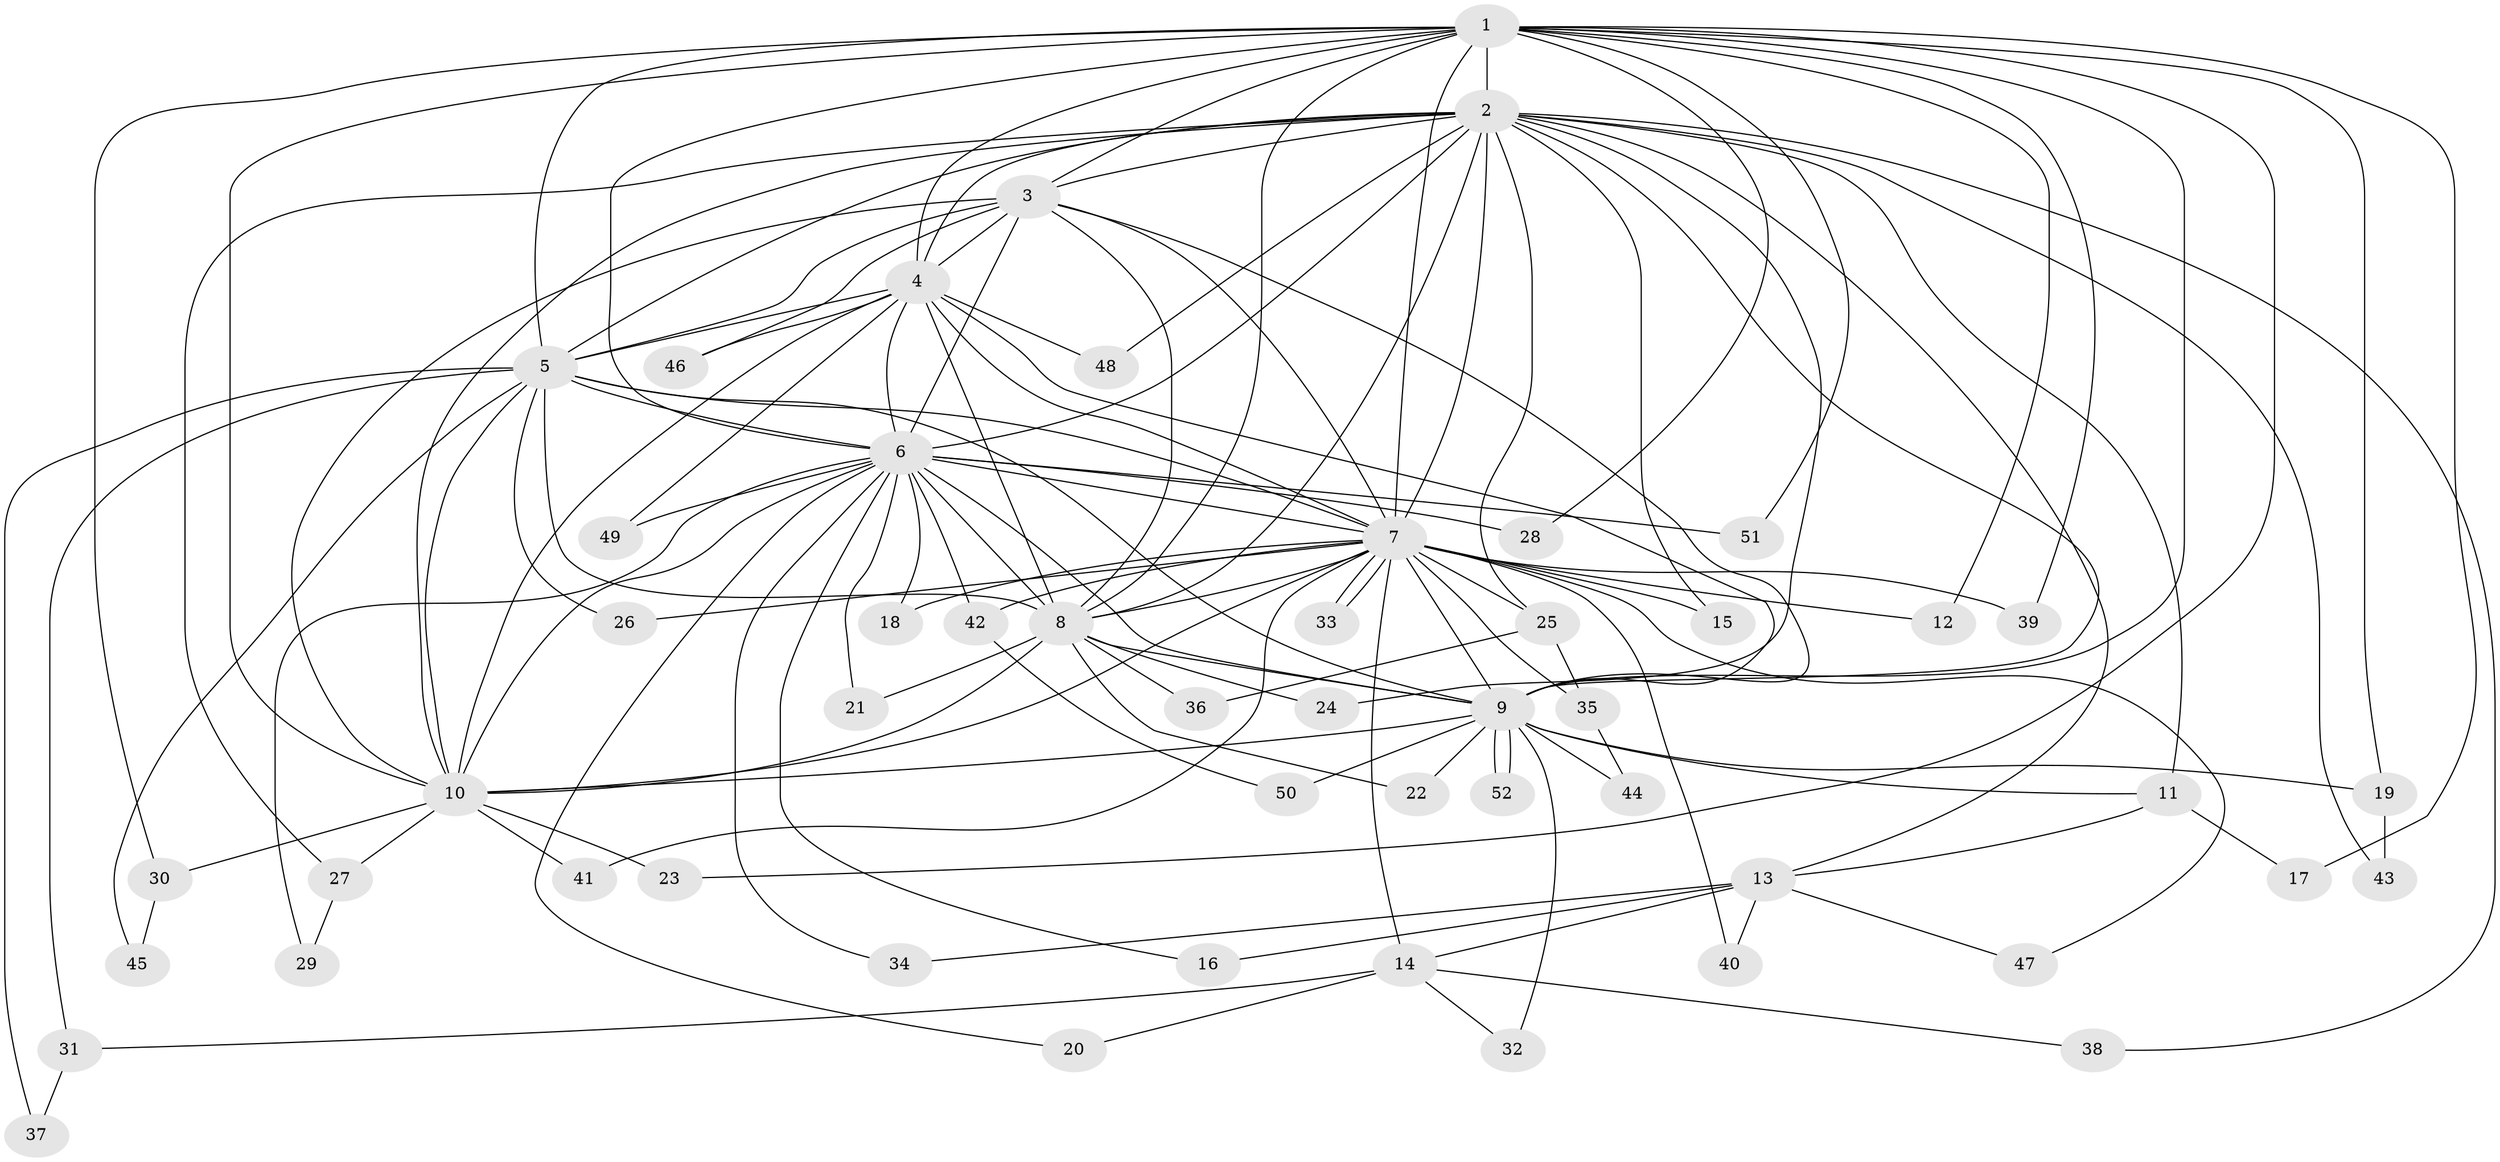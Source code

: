 // coarse degree distribution, {15: 0.025, 16: 0.025, 14: 0.025, 11: 0.025, 17: 0.025, 20: 0.025, 10: 0.025, 13: 0.025, 8: 0.025, 2: 0.625, 7: 0.025, 3: 0.125}
// Generated by graph-tools (version 1.1) at 2025/23/03/03/25 07:23:39]
// undirected, 52 vertices, 129 edges
graph export_dot {
graph [start="1"]
  node [color=gray90,style=filled];
  1;
  2;
  3;
  4;
  5;
  6;
  7;
  8;
  9;
  10;
  11;
  12;
  13;
  14;
  15;
  16;
  17;
  18;
  19;
  20;
  21;
  22;
  23;
  24;
  25;
  26;
  27;
  28;
  29;
  30;
  31;
  32;
  33;
  34;
  35;
  36;
  37;
  38;
  39;
  40;
  41;
  42;
  43;
  44;
  45;
  46;
  47;
  48;
  49;
  50;
  51;
  52;
  1 -- 2;
  1 -- 3;
  1 -- 4;
  1 -- 5;
  1 -- 6;
  1 -- 7;
  1 -- 8;
  1 -- 9;
  1 -- 10;
  1 -- 12;
  1 -- 17;
  1 -- 19;
  1 -- 23;
  1 -- 28;
  1 -- 30;
  1 -- 39;
  1 -- 51;
  2 -- 3;
  2 -- 4;
  2 -- 5;
  2 -- 6;
  2 -- 7;
  2 -- 8;
  2 -- 9;
  2 -- 10;
  2 -- 11;
  2 -- 13;
  2 -- 15;
  2 -- 24;
  2 -- 25;
  2 -- 27;
  2 -- 38;
  2 -- 43;
  2 -- 48;
  3 -- 4;
  3 -- 5;
  3 -- 6;
  3 -- 7;
  3 -- 8;
  3 -- 9;
  3 -- 10;
  3 -- 46;
  4 -- 5;
  4 -- 6;
  4 -- 7;
  4 -- 8;
  4 -- 9;
  4 -- 10;
  4 -- 46;
  4 -- 48;
  4 -- 49;
  5 -- 6;
  5 -- 7;
  5 -- 8;
  5 -- 9;
  5 -- 10;
  5 -- 26;
  5 -- 31;
  5 -- 37;
  5 -- 45;
  6 -- 7;
  6 -- 8;
  6 -- 9;
  6 -- 10;
  6 -- 16;
  6 -- 18;
  6 -- 20;
  6 -- 21;
  6 -- 28;
  6 -- 29;
  6 -- 34;
  6 -- 42;
  6 -- 49;
  6 -- 51;
  7 -- 8;
  7 -- 9;
  7 -- 10;
  7 -- 12;
  7 -- 14;
  7 -- 15;
  7 -- 18;
  7 -- 25;
  7 -- 26;
  7 -- 33;
  7 -- 33;
  7 -- 35;
  7 -- 39;
  7 -- 40;
  7 -- 41;
  7 -- 42;
  7 -- 47;
  8 -- 9;
  8 -- 10;
  8 -- 21;
  8 -- 22;
  8 -- 24;
  8 -- 36;
  9 -- 10;
  9 -- 11;
  9 -- 19;
  9 -- 22;
  9 -- 32;
  9 -- 44;
  9 -- 50;
  9 -- 52;
  9 -- 52;
  10 -- 23;
  10 -- 27;
  10 -- 30;
  10 -- 41;
  11 -- 13;
  11 -- 17;
  13 -- 14;
  13 -- 16;
  13 -- 34;
  13 -- 40;
  13 -- 47;
  14 -- 20;
  14 -- 31;
  14 -- 32;
  14 -- 38;
  19 -- 43;
  25 -- 35;
  25 -- 36;
  27 -- 29;
  30 -- 45;
  31 -- 37;
  35 -- 44;
  42 -- 50;
}
